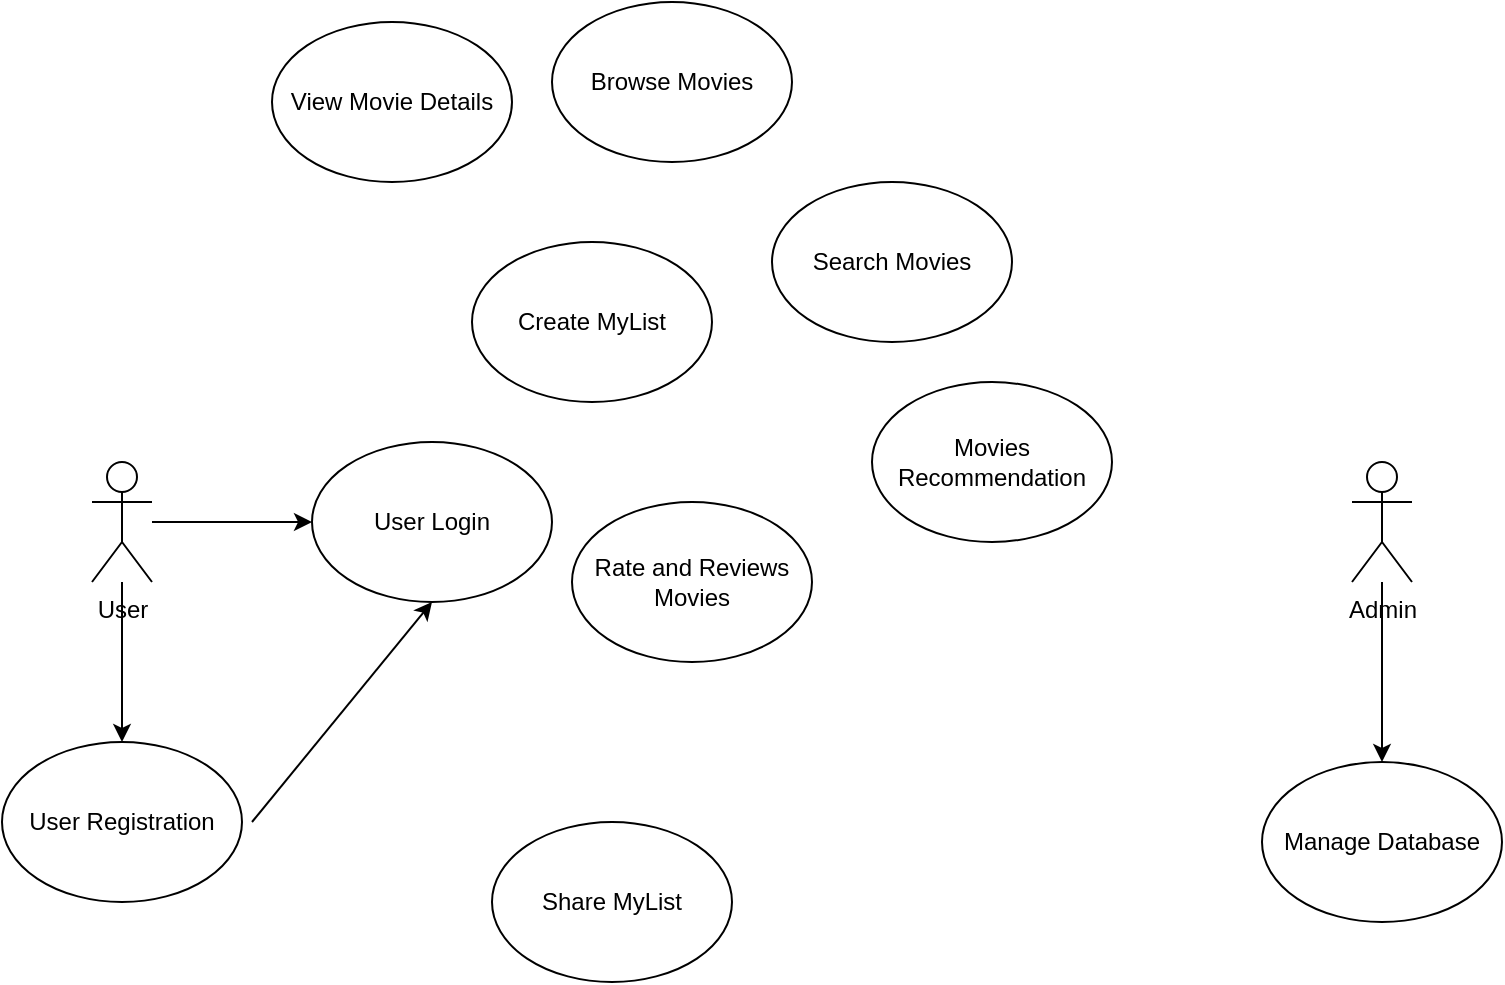 <mxfile version="22.1.4" type="github">
  <diagram name="Page-1" id="ZeniHqI1XKFf16gRrM0b">
    <mxGraphModel dx="1159" dy="491" grid="1" gridSize="10" guides="1" tooltips="1" connect="1" arrows="1" fold="1" page="1" pageScale="1" pageWidth="850" pageHeight="1100" math="0" shadow="0">
      <root>
        <mxCell id="0" />
        <mxCell id="1" parent="0" />
        <mxCell id="0afxtpB6HyICPI6MhCGT-7" value="" style="edgeStyle=orthogonalEdgeStyle;rounded=0;orthogonalLoop=1;jettySize=auto;html=1;" edge="1" parent="1" source="0afxtpB6HyICPI6MhCGT-1" target="0afxtpB6HyICPI6MhCGT-6">
          <mxGeometry relative="1" as="geometry" />
        </mxCell>
        <mxCell id="0afxtpB6HyICPI6MhCGT-9" value="" style="edgeStyle=orthogonalEdgeStyle;rounded=0;orthogonalLoop=1;jettySize=auto;html=1;" edge="1" parent="1" source="0afxtpB6HyICPI6MhCGT-1" target="0afxtpB6HyICPI6MhCGT-8">
          <mxGeometry relative="1" as="geometry" />
        </mxCell>
        <mxCell id="0afxtpB6HyICPI6MhCGT-1" value="User" style="shape=umlActor;verticalLabelPosition=bottom;verticalAlign=top;html=1;outlineConnect=0;" vertex="1" parent="1">
          <mxGeometry x="80" y="460" width="30" height="60" as="geometry" />
        </mxCell>
        <mxCell id="0afxtpB6HyICPI6MhCGT-6" value="User Login" style="ellipse;whiteSpace=wrap;html=1;" vertex="1" parent="1">
          <mxGeometry x="190" y="450" width="120" height="80" as="geometry" />
        </mxCell>
        <mxCell id="0afxtpB6HyICPI6MhCGT-8" value="User Registration" style="ellipse;whiteSpace=wrap;html=1;" vertex="1" parent="1">
          <mxGeometry x="35" y="600" width="120" height="80" as="geometry" />
        </mxCell>
        <mxCell id="0afxtpB6HyICPI6MhCGT-10" value="" style="endArrow=classic;html=1;rounded=0;entryX=0.5;entryY=1;entryDx=0;entryDy=0;" edge="1" parent="1" target="0afxtpB6HyICPI6MhCGT-6">
          <mxGeometry width="50" height="50" relative="1" as="geometry">
            <mxPoint x="160" y="640" as="sourcePoint" />
            <mxPoint x="210" y="590" as="targetPoint" />
          </mxGeometry>
        </mxCell>
        <mxCell id="0afxtpB6HyICPI6MhCGT-11" value="Browse Movies" style="ellipse;whiteSpace=wrap;html=1;" vertex="1" parent="1">
          <mxGeometry x="310" y="230" width="120" height="80" as="geometry" />
        </mxCell>
        <mxCell id="0afxtpB6HyICPI6MhCGT-12" value="View Movie Details" style="ellipse;whiteSpace=wrap;html=1;" vertex="1" parent="1">
          <mxGeometry x="170" y="240" width="120" height="80" as="geometry" />
        </mxCell>
        <mxCell id="0afxtpB6HyICPI6MhCGT-13" value="Search Movies" style="ellipse;whiteSpace=wrap;html=1;" vertex="1" parent="1">
          <mxGeometry x="420" y="320" width="120" height="80" as="geometry" />
        </mxCell>
        <mxCell id="0afxtpB6HyICPI6MhCGT-14" value="Rate and Reviews Movies" style="ellipse;whiteSpace=wrap;html=1;" vertex="1" parent="1">
          <mxGeometry x="320" y="480" width="120" height="80" as="geometry" />
        </mxCell>
        <mxCell id="0afxtpB6HyICPI6MhCGT-15" value="Create MyList" style="ellipse;whiteSpace=wrap;html=1;" vertex="1" parent="1">
          <mxGeometry x="270" y="350" width="120" height="80" as="geometry" />
        </mxCell>
        <mxCell id="0afxtpB6HyICPI6MhCGT-17" value="Share MyList" style="ellipse;whiteSpace=wrap;html=1;" vertex="1" parent="1">
          <mxGeometry x="280" y="640" width="120" height="80" as="geometry" />
        </mxCell>
        <mxCell id="0afxtpB6HyICPI6MhCGT-20" value="Movies Recommendation" style="ellipse;whiteSpace=wrap;html=1;" vertex="1" parent="1">
          <mxGeometry x="470" y="420" width="120" height="80" as="geometry" />
        </mxCell>
        <mxCell id="0afxtpB6HyICPI6MhCGT-21" value="Manage Database" style="ellipse;whiteSpace=wrap;html=1;" vertex="1" parent="1">
          <mxGeometry x="665" y="610" width="120" height="80" as="geometry" />
        </mxCell>
        <mxCell id="0afxtpB6HyICPI6MhCGT-23" value="" style="edgeStyle=orthogonalEdgeStyle;rounded=0;orthogonalLoop=1;jettySize=auto;html=1;" edge="1" parent="1" source="0afxtpB6HyICPI6MhCGT-22" target="0afxtpB6HyICPI6MhCGT-21">
          <mxGeometry relative="1" as="geometry" />
        </mxCell>
        <mxCell id="0afxtpB6HyICPI6MhCGT-22" value="Admin" style="shape=umlActor;verticalLabelPosition=bottom;verticalAlign=top;html=1;outlineConnect=0;" vertex="1" parent="1">
          <mxGeometry x="710" y="460" width="30" height="60" as="geometry" />
        </mxCell>
      </root>
    </mxGraphModel>
  </diagram>
</mxfile>
